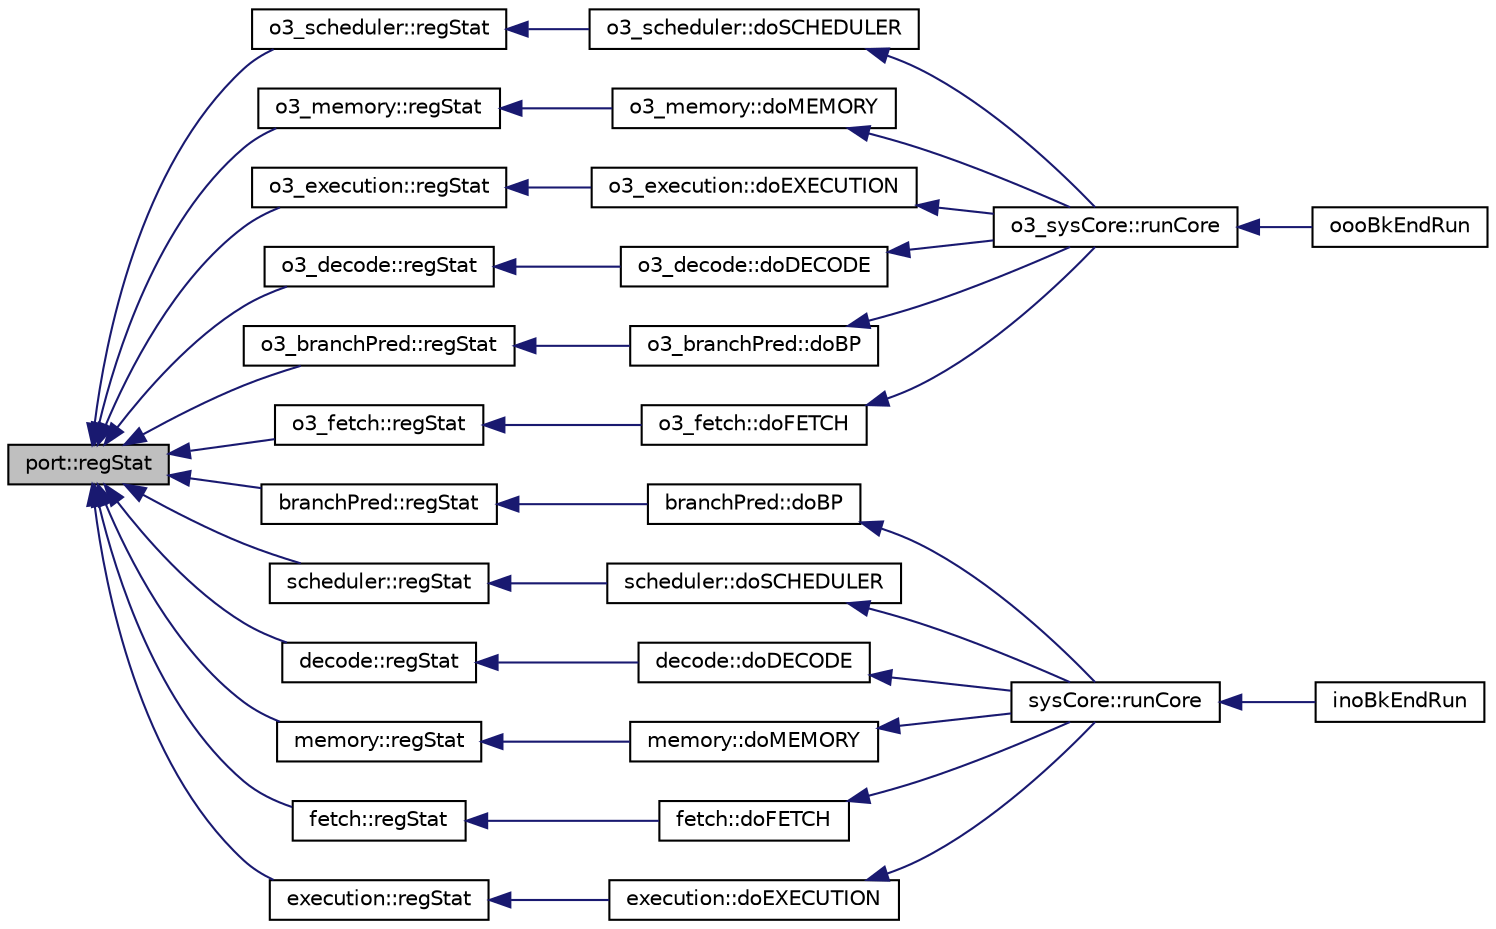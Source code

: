 digraph G
{
  edge [fontname="Helvetica",fontsize="10",labelfontname="Helvetica",labelfontsize="10"];
  node [fontname="Helvetica",fontsize="10",shape=record];
  rankdir=LR;
  Node1 [label="port::regStat",height=0.2,width=0.4,color="black", fillcolor="grey75", style="filled" fontcolor="black"];
  Node1 -> Node2 [dir=back,color="midnightblue",fontsize="10",style="solid",fontname="Helvetica"];
  Node2 [label="o3_scheduler::regStat",height=0.2,width=0.4,color="black", fillcolor="white", style="filled",URL="$classo3__scheduler.html#a3ca0bc2505c006ce212a82f58b243e43"];
  Node2 -> Node3 [dir=back,color="midnightblue",fontsize="10",style="solid",fontname="Helvetica"];
  Node3 [label="o3_scheduler::doSCHEDULER",height=0.2,width=0.4,color="black", fillcolor="white", style="filled",URL="$classo3__scheduler.html#a336443d7d6e8f6b892c7c71b97099e40"];
  Node3 -> Node4 [dir=back,color="midnightblue",fontsize="10",style="solid",fontname="Helvetica"];
  Node4 [label="o3_sysCore::runCore",height=0.2,width=0.4,color="black", fillcolor="white", style="filled",URL="$classo3__sysCore.html#ab97edaa7f8ea74d7315b71d7d03a736c"];
  Node4 -> Node5 [dir=back,color="midnightblue",fontsize="10",style="solid",fontname="Helvetica"];
  Node5 [label="oooBkEndRun",height=0.2,width=0.4,color="black", fillcolor="white", style="filled",URL="$oooBkEnd_8h.html#aaa2cf7fe88073cf54894d48f17271d93"];
  Node1 -> Node6 [dir=back,color="midnightblue",fontsize="10",style="solid",fontname="Helvetica"];
  Node6 [label="scheduler::regStat",height=0.2,width=0.4,color="black", fillcolor="white", style="filled",URL="$classscheduler.html#ab1cdff1168591f0166016829d460928a"];
  Node6 -> Node7 [dir=back,color="midnightblue",fontsize="10",style="solid",fontname="Helvetica"];
  Node7 [label="scheduler::doSCHEDULER",height=0.2,width=0.4,color="black", fillcolor="white", style="filled",URL="$classscheduler.html#a3253fffac337ef94b41e8dcef59dbd74"];
  Node7 -> Node8 [dir=back,color="midnightblue",fontsize="10",style="solid",fontname="Helvetica"];
  Node8 [label="sysCore::runCore",height=0.2,width=0.4,color="black", fillcolor="white", style="filled",URL="$classsysCore.html#a329e1539dcc7da668fb0d6237368922f"];
  Node8 -> Node9 [dir=back,color="midnightblue",fontsize="10",style="solid",fontname="Helvetica"];
  Node9 [label="inoBkEndRun",height=0.2,width=0.4,color="black", fillcolor="white", style="filled",URL="$inoBkEnd_8h.html#a7f7897adf2514facd31db95c4b90314d"];
  Node1 -> Node10 [dir=back,color="midnightblue",fontsize="10",style="solid",fontname="Helvetica"];
  Node10 [label="o3_memory::regStat",height=0.2,width=0.4,color="black", fillcolor="white", style="filled",URL="$classo3__memory.html#a806f0676eb61e344a0feb87fd823779a"];
  Node10 -> Node11 [dir=back,color="midnightblue",fontsize="10",style="solid",fontname="Helvetica"];
  Node11 [label="o3_memory::doMEMORY",height=0.2,width=0.4,color="black", fillcolor="white", style="filled",URL="$classo3__memory.html#a14fb30065edbb1758d0e4c9ac3f92433"];
  Node11 -> Node4 [dir=back,color="midnightblue",fontsize="10",style="solid",fontname="Helvetica"];
  Node1 -> Node12 [dir=back,color="midnightblue",fontsize="10",style="solid",fontname="Helvetica"];
  Node12 [label="memory::regStat",height=0.2,width=0.4,color="black", fillcolor="white", style="filled",URL="$classmemory.html#a2f2be279e08cd2180fb070a954fbc674"];
  Node12 -> Node13 [dir=back,color="midnightblue",fontsize="10",style="solid",fontname="Helvetica"];
  Node13 [label="memory::doMEMORY",height=0.2,width=0.4,color="black", fillcolor="white", style="filled",URL="$classmemory.html#ae667b5ac087faff10a52913146d6b627"];
  Node13 -> Node8 [dir=back,color="midnightblue",fontsize="10",style="solid",fontname="Helvetica"];
  Node1 -> Node14 [dir=back,color="midnightblue",fontsize="10",style="solid",fontname="Helvetica"];
  Node14 [label="o3_execution::regStat",height=0.2,width=0.4,color="black", fillcolor="white", style="filled",URL="$classo3__execution.html#aef41940af13033c3736d7b6627efd39f"];
  Node14 -> Node15 [dir=back,color="midnightblue",fontsize="10",style="solid",fontname="Helvetica"];
  Node15 [label="o3_execution::doEXECUTION",height=0.2,width=0.4,color="black", fillcolor="white", style="filled",URL="$classo3__execution.html#ad3e4a2e10bfcad9fa8c73b77c3b9fffb"];
  Node15 -> Node4 [dir=back,color="midnightblue",fontsize="10",style="solid",fontname="Helvetica"];
  Node1 -> Node16 [dir=back,color="midnightblue",fontsize="10",style="solid",fontname="Helvetica"];
  Node16 [label="execution::regStat",height=0.2,width=0.4,color="black", fillcolor="white", style="filled",URL="$classexecution.html#af6a859d27808b6db44c92b0ff79ef426"];
  Node16 -> Node17 [dir=back,color="midnightblue",fontsize="10",style="solid",fontname="Helvetica"];
  Node17 [label="execution::doEXECUTION",height=0.2,width=0.4,color="black", fillcolor="white", style="filled",URL="$classexecution.html#a972207b1dde6a4bb8731c3fc0908bac6"];
  Node17 -> Node8 [dir=back,color="midnightblue",fontsize="10",style="solid",fontname="Helvetica"];
  Node1 -> Node18 [dir=back,color="midnightblue",fontsize="10",style="solid",fontname="Helvetica"];
  Node18 [label="o3_decode::regStat",height=0.2,width=0.4,color="black", fillcolor="white", style="filled",URL="$classo3__decode.html#a925f874ac7b0ae24ff5946d468615017"];
  Node18 -> Node19 [dir=back,color="midnightblue",fontsize="10",style="solid",fontname="Helvetica"];
  Node19 [label="o3_decode::doDECODE",height=0.2,width=0.4,color="black", fillcolor="white", style="filled",URL="$classo3__decode.html#a15bf9466b893eb943e0bf245fb6513fa"];
  Node19 -> Node4 [dir=back,color="midnightblue",fontsize="10",style="solid",fontname="Helvetica"];
  Node1 -> Node20 [dir=back,color="midnightblue",fontsize="10",style="solid",fontname="Helvetica"];
  Node20 [label="decode::regStat",height=0.2,width=0.4,color="black", fillcolor="white", style="filled",URL="$classdecode.html#aa9758b61373caf22cabe72ed17006385"];
  Node20 -> Node21 [dir=back,color="midnightblue",fontsize="10",style="solid",fontname="Helvetica"];
  Node21 [label="decode::doDECODE",height=0.2,width=0.4,color="black", fillcolor="white", style="filled",URL="$classdecode.html#a387fdd64ecb79472fad23d4190b80516"];
  Node21 -> Node8 [dir=back,color="midnightblue",fontsize="10",style="solid",fontname="Helvetica"];
  Node1 -> Node22 [dir=back,color="midnightblue",fontsize="10",style="solid",fontname="Helvetica"];
  Node22 [label="o3_branchPred::regStat",height=0.2,width=0.4,color="black", fillcolor="white", style="filled",URL="$classo3__branchPred.html#a58f7e7a2260333813a3fa672eff86796"];
  Node22 -> Node23 [dir=back,color="midnightblue",fontsize="10",style="solid",fontname="Helvetica"];
  Node23 [label="o3_branchPred::doBP",height=0.2,width=0.4,color="black", fillcolor="white", style="filled",URL="$classo3__branchPred.html#ab70a61011f52674364f5a24f276973b3"];
  Node23 -> Node4 [dir=back,color="midnightblue",fontsize="10",style="solid",fontname="Helvetica"];
  Node1 -> Node24 [dir=back,color="midnightblue",fontsize="10",style="solid",fontname="Helvetica"];
  Node24 [label="branchPred::regStat",height=0.2,width=0.4,color="black", fillcolor="white", style="filled",URL="$classbranchPred.html#a1bb57a2887df1dfcc967fb26c369e8e1"];
  Node24 -> Node25 [dir=back,color="midnightblue",fontsize="10",style="solid",fontname="Helvetica"];
  Node25 [label="branchPred::doBP",height=0.2,width=0.4,color="black", fillcolor="white", style="filled",URL="$classbranchPred.html#a1f0824ac19dd44bb72c2f3d08069f231"];
  Node25 -> Node8 [dir=back,color="midnightblue",fontsize="10",style="solid",fontname="Helvetica"];
  Node1 -> Node26 [dir=back,color="midnightblue",fontsize="10",style="solid",fontname="Helvetica"];
  Node26 [label="o3_fetch::regStat",height=0.2,width=0.4,color="black", fillcolor="white", style="filled",URL="$classo3__fetch.html#af499f0a4a59dbb59dc8de189058032a5"];
  Node26 -> Node27 [dir=back,color="midnightblue",fontsize="10",style="solid",fontname="Helvetica"];
  Node27 [label="o3_fetch::doFETCH",height=0.2,width=0.4,color="black", fillcolor="white", style="filled",URL="$classo3__fetch.html#a504eff13df91f086a8db237a6b98c9e7"];
  Node27 -> Node4 [dir=back,color="midnightblue",fontsize="10",style="solid",fontname="Helvetica"];
  Node1 -> Node28 [dir=back,color="midnightblue",fontsize="10",style="solid",fontname="Helvetica"];
  Node28 [label="fetch::regStat",height=0.2,width=0.4,color="black", fillcolor="white", style="filled",URL="$classfetch.html#afd8c8e8e16f0f288d1090d59a85c2281"];
  Node28 -> Node29 [dir=back,color="midnightblue",fontsize="10",style="solid",fontname="Helvetica"];
  Node29 [label="fetch::doFETCH",height=0.2,width=0.4,color="black", fillcolor="white", style="filled",URL="$classfetch.html#abe2124748be0ac8b2e2b516203f9b194"];
  Node29 -> Node8 [dir=back,color="midnightblue",fontsize="10",style="solid",fontname="Helvetica"];
}
